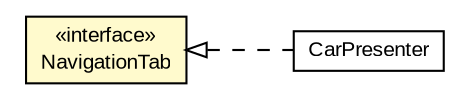 #!/usr/local/bin/dot
#
# Class diagram 
# Generated by UMLGraph version R5_6-24-gf6e263 (http://www.umlgraph.org/)
#

digraph G {
	edge [fontname="arial",fontsize=10,labelfontname="arial",labelfontsize=10];
	node [fontname="arial",fontsize=10,shape=plaintext];
	nodesep=0.25;
	ranksep=0.5;
	rankdir=LR;
	// com.gwtplatform.carstore.client.application.cars.car.CarPresenter
	c359628 [label=<<table title="com.gwtplatform.carstore.client.application.cars.car.CarPresenter" border="0" cellborder="1" cellspacing="0" cellpadding="2" port="p" href="../CarPresenter.html">
		<tr><td><table border="0" cellspacing="0" cellpadding="1">
<tr><td align="center" balign="center"> CarPresenter </td></tr>
		</table></td></tr>
		</table>>, URL="../CarPresenter.html", fontname="arial", fontcolor="black", fontsize=10.0];
	// com.gwtplatform.carstore.client.application.cars.car.navigation.NavigationTab
	c359639 [label=<<table title="com.gwtplatform.carstore.client.application.cars.car.navigation.NavigationTab" border="0" cellborder="1" cellspacing="0" cellpadding="2" port="p" bgcolor="lemonChiffon" href="./NavigationTab.html">
		<tr><td><table border="0" cellspacing="0" cellpadding="1">
<tr><td align="center" balign="center"> &#171;interface&#187; </td></tr>
<tr><td align="center" balign="center"> NavigationTab </td></tr>
		</table></td></tr>
		</table>>, URL="./NavigationTab.html", fontname="arial", fontcolor="black", fontsize=10.0];
	//com.gwtplatform.carstore.client.application.cars.car.CarPresenter implements com.gwtplatform.carstore.client.application.cars.car.navigation.NavigationTab
	c359639:p -> c359628:p [dir=back,arrowtail=empty,style=dashed];
}

